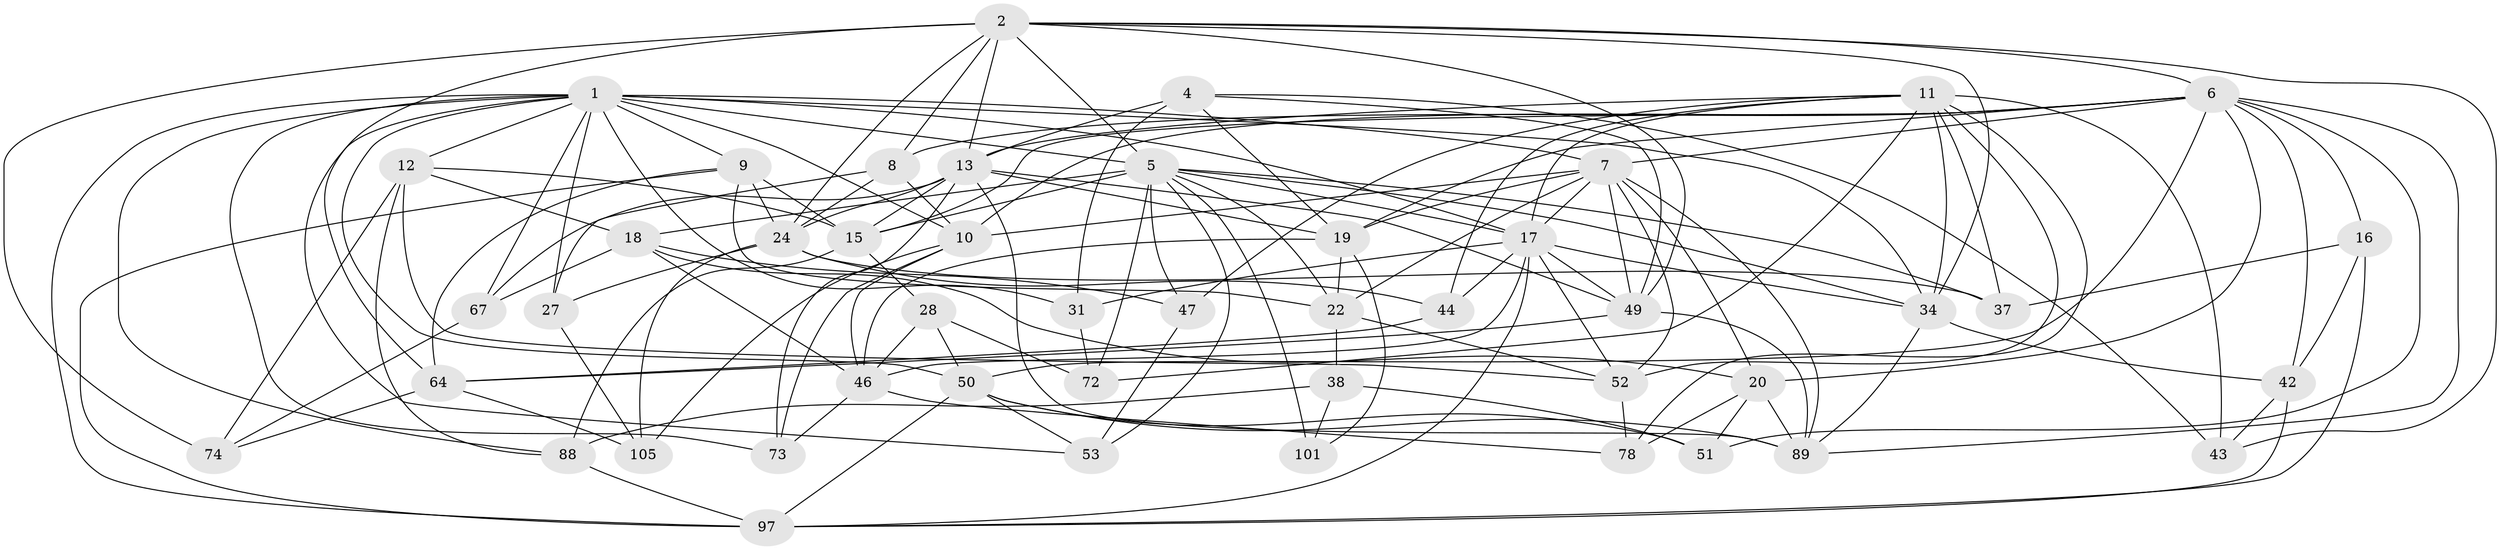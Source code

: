 // original degree distribution, {4: 1.0}
// Generated by graph-tools (version 1.1) at 2025/20/03/04/25 18:20:47]
// undirected, 47 vertices, 147 edges
graph export_dot {
graph [start="1"]
  node [color=gray90,style=filled];
  1 [super="+80+26+3"];
  2 [super="+33+60"];
  4 [super="+92"];
  5 [super="+29+94+113+36"];
  6 [super="+23+14+57"];
  7 [super="+68+30+45"];
  8 [super="+71"];
  9 [super="+69"];
  10 [super="+25"];
  11 [super="+114+95+39"];
  12 [super="+58"];
  13 [super="+32+41"];
  15 [super="+91+108"];
  16;
  17 [super="+110+98+21"];
  18 [super="+107"];
  19 [super="+84+66"];
  20 [super="+93"];
  22 [super="+70"];
  24 [super="+82+35"];
  27;
  28;
  31 [super="+115"];
  34 [super="+77"];
  37;
  38;
  42 [super="+99"];
  43;
  44;
  46 [super="+48"];
  47;
  49 [super="+55+59"];
  50 [super="+63"];
  51;
  52 [super="+100"];
  53;
  64 [super="+83"];
  67;
  72;
  73;
  74;
  78;
  88 [super="+103"];
  89 [super="+90+111"];
  97 [super="+118+116"];
  101;
  105;
  1 -- 7;
  1 -- 73;
  1 -- 97;
  1 -- 31;
  1 -- 17;
  1 -- 5 [weight=2];
  1 -- 53;
  1 -- 88;
  1 -- 12;
  1 -- 10;
  1 -- 50;
  1 -- 67;
  1 -- 9;
  1 -- 27;
  1 -- 34;
  2 -- 13 [weight=2];
  2 -- 74;
  2 -- 5;
  2 -- 49;
  2 -- 64;
  2 -- 34 [weight=2];
  2 -- 8;
  2 -- 24;
  2 -- 43;
  2 -- 6;
  4 -- 43;
  4 -- 31 [weight=2];
  4 -- 49;
  4 -- 19;
  4 -- 13;
  5 -- 72;
  5 -- 18;
  5 -- 37;
  5 -- 101 [weight=2];
  5 -- 15;
  5 -- 22;
  5 -- 53;
  5 -- 47;
  5 -- 17;
  5 -- 34;
  6 -- 20;
  6 -- 16;
  6 -- 7 [weight=2];
  6 -- 89;
  6 -- 8 [weight=2];
  6 -- 42 [weight=2];
  6 -- 10;
  6 -- 50;
  6 -- 51;
  6 -- 19;
  6 -- 15 [weight=2];
  7 -- 10;
  7 -- 17;
  7 -- 20;
  7 -- 89;
  7 -- 22;
  7 -- 49 [weight=2];
  7 -- 19;
  7 -- 52;
  8 -- 27;
  8 -- 24;
  8 -- 10;
  9 -- 64;
  9 -- 22;
  9 -- 24;
  9 -- 97;
  9 -- 15;
  10 -- 105;
  10 -- 73;
  10 -- 46 [weight=2];
  11 -- 47;
  11 -- 72;
  11 -- 78;
  11 -- 43;
  11 -- 34;
  11 -- 44;
  11 -- 17;
  11 -- 13;
  11 -- 52;
  11 -- 37;
  12 -- 18;
  12 -- 52;
  12 -- 88;
  12 -- 74;
  12 -- 15;
  13 -- 89;
  13 -- 19 [weight=2];
  13 -- 67;
  13 -- 73;
  13 -- 24;
  13 -- 15;
  13 -- 49;
  15 -- 28;
  15 -- 88;
  16 -- 37;
  16 -- 42;
  16 -- 97;
  17 -- 34;
  17 -- 52;
  17 -- 31 [weight=2];
  17 -- 49;
  17 -- 97;
  17 -- 44;
  17 -- 46;
  18 -- 67;
  18 -- 20;
  18 -- 47;
  18 -- 46;
  19 -- 101;
  19 -- 22;
  19 -- 46;
  20 -- 51;
  20 -- 78;
  20 -- 89;
  22 -- 38;
  22 -- 52;
  24 -- 44;
  24 -- 27;
  24 -- 105;
  24 -- 37;
  27 -- 105;
  28 -- 72;
  28 -- 50;
  28 -- 46;
  31 -- 72;
  34 -- 89;
  34 -- 42;
  38 -- 101;
  38 -- 51;
  38 -- 88;
  42 -- 43;
  42 -- 97;
  44 -- 64;
  46 -- 78;
  46 -- 73;
  47 -- 53;
  49 -- 64;
  49 -- 89;
  50 -- 89 [weight=2];
  50 -- 51;
  50 -- 97;
  50 -- 53;
  52 -- 78;
  64 -- 105;
  64 -- 74;
  67 -- 74;
  88 -- 97 [weight=2];
}
